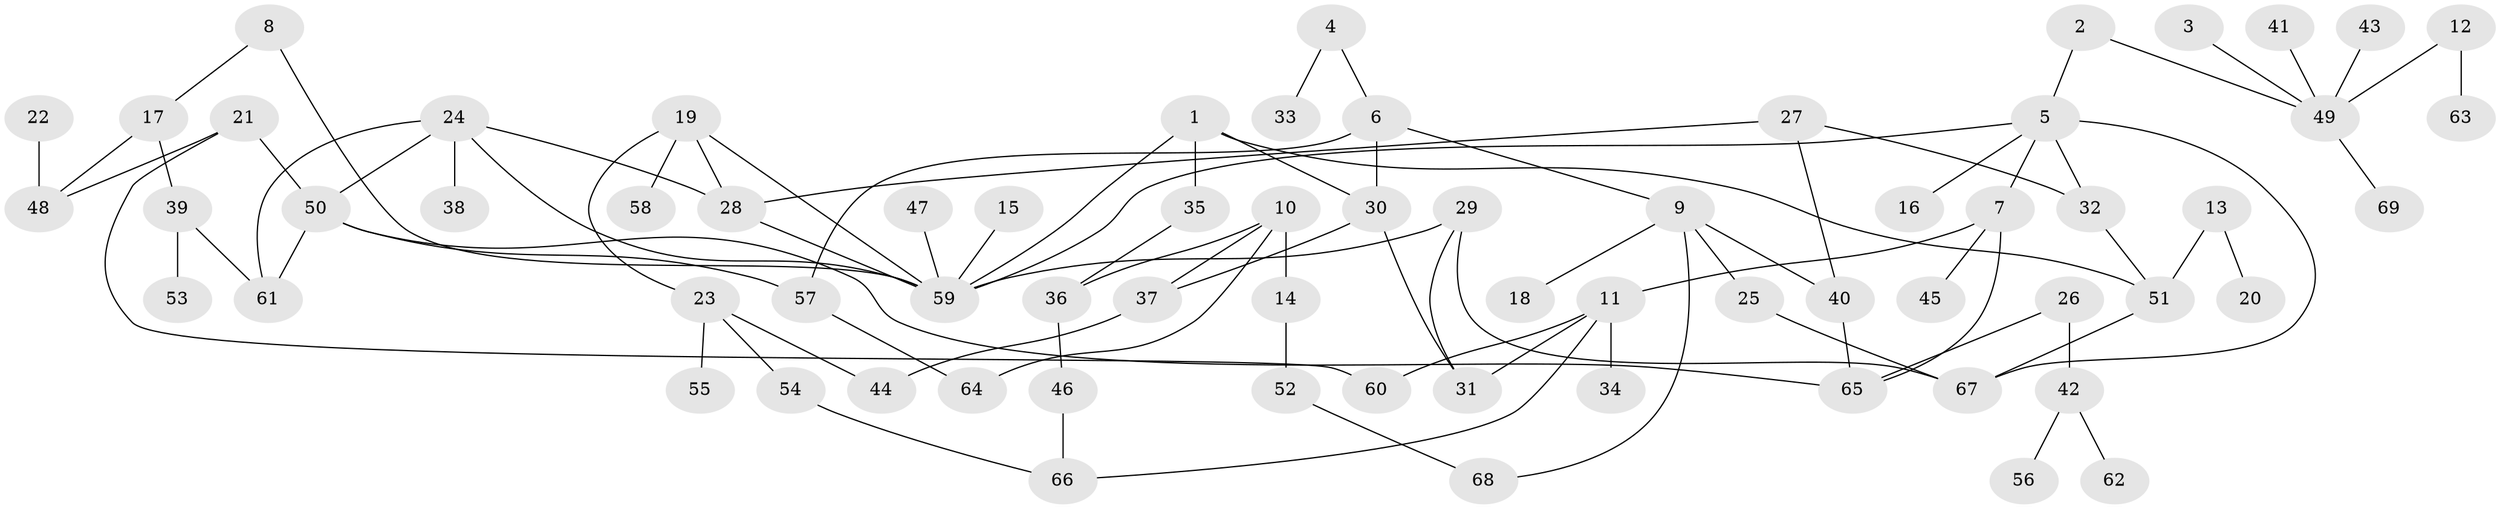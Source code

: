 // original degree distribution, {11: 0.0072992700729927005, 4: 0.11678832116788321, 5: 0.029197080291970802, 6: 0.021897810218978103, 2: 0.35036496350364965, 7: 0.0072992700729927005, 3: 0.1386861313868613, 1: 0.3284671532846715}
// Generated by graph-tools (version 1.1) at 2025/00/03/09/25 03:00:56]
// undirected, 69 vertices, 91 edges
graph export_dot {
graph [start="1"]
  node [color=gray90,style=filled];
  1;
  2;
  3;
  4;
  5;
  6;
  7;
  8;
  9;
  10;
  11;
  12;
  13;
  14;
  15;
  16;
  17;
  18;
  19;
  20;
  21;
  22;
  23;
  24;
  25;
  26;
  27;
  28;
  29;
  30;
  31;
  32;
  33;
  34;
  35;
  36;
  37;
  38;
  39;
  40;
  41;
  42;
  43;
  44;
  45;
  46;
  47;
  48;
  49;
  50;
  51;
  52;
  53;
  54;
  55;
  56;
  57;
  58;
  59;
  60;
  61;
  62;
  63;
  64;
  65;
  66;
  67;
  68;
  69;
  1 -- 30 [weight=1.0];
  1 -- 35 [weight=1.0];
  1 -- 51 [weight=1.0];
  1 -- 59 [weight=1.0];
  2 -- 5 [weight=1.0];
  2 -- 49 [weight=1.0];
  3 -- 49 [weight=1.0];
  4 -- 6 [weight=1.0];
  4 -- 33 [weight=1.0];
  5 -- 7 [weight=1.0];
  5 -- 16 [weight=1.0];
  5 -- 32 [weight=1.0];
  5 -- 59 [weight=1.0];
  5 -- 67 [weight=1.0];
  6 -- 9 [weight=1.0];
  6 -- 30 [weight=1.0];
  6 -- 57 [weight=1.0];
  7 -- 11 [weight=1.0];
  7 -- 45 [weight=1.0];
  7 -- 65 [weight=1.0];
  8 -- 17 [weight=1.0];
  8 -- 59 [weight=1.0];
  9 -- 18 [weight=1.0];
  9 -- 25 [weight=1.0];
  9 -- 40 [weight=1.0];
  9 -- 68 [weight=1.0];
  10 -- 14 [weight=1.0];
  10 -- 36 [weight=1.0];
  10 -- 37 [weight=1.0];
  10 -- 64 [weight=1.0];
  11 -- 31 [weight=1.0];
  11 -- 34 [weight=1.0];
  11 -- 60 [weight=1.0];
  11 -- 66 [weight=1.0];
  12 -- 49 [weight=1.0];
  12 -- 63 [weight=1.0];
  13 -- 20 [weight=1.0];
  13 -- 51 [weight=1.0];
  14 -- 52 [weight=1.0];
  15 -- 59 [weight=1.0];
  17 -- 39 [weight=1.0];
  17 -- 48 [weight=1.0];
  19 -- 23 [weight=1.0];
  19 -- 28 [weight=1.0];
  19 -- 58 [weight=1.0];
  19 -- 59 [weight=1.0];
  21 -- 48 [weight=1.0];
  21 -- 50 [weight=1.0];
  21 -- 60 [weight=1.0];
  22 -- 48 [weight=1.0];
  23 -- 44 [weight=1.0];
  23 -- 54 [weight=1.0];
  23 -- 55 [weight=1.0];
  24 -- 28 [weight=1.0];
  24 -- 38 [weight=1.0];
  24 -- 50 [weight=1.0];
  24 -- 59 [weight=1.0];
  24 -- 61 [weight=1.0];
  25 -- 67 [weight=1.0];
  26 -- 42 [weight=1.0];
  26 -- 65 [weight=1.0];
  27 -- 28 [weight=1.0];
  27 -- 32 [weight=1.0];
  27 -- 40 [weight=1.0];
  28 -- 59 [weight=1.0];
  29 -- 31 [weight=1.0];
  29 -- 59 [weight=1.0];
  29 -- 67 [weight=1.0];
  30 -- 31 [weight=1.0];
  30 -- 37 [weight=1.0];
  32 -- 51 [weight=1.0];
  35 -- 36 [weight=1.0];
  36 -- 46 [weight=1.0];
  37 -- 44 [weight=1.0];
  39 -- 53 [weight=1.0];
  39 -- 61 [weight=1.0];
  40 -- 65 [weight=1.0];
  41 -- 49 [weight=1.0];
  42 -- 56 [weight=1.0];
  42 -- 62 [weight=1.0];
  43 -- 49 [weight=1.0];
  46 -- 66 [weight=1.0];
  47 -- 59 [weight=1.0];
  49 -- 69 [weight=1.0];
  50 -- 57 [weight=1.0];
  50 -- 61 [weight=1.0];
  50 -- 65 [weight=1.0];
  51 -- 67 [weight=1.0];
  52 -- 68 [weight=1.0];
  54 -- 66 [weight=1.0];
  57 -- 64 [weight=1.0];
}
